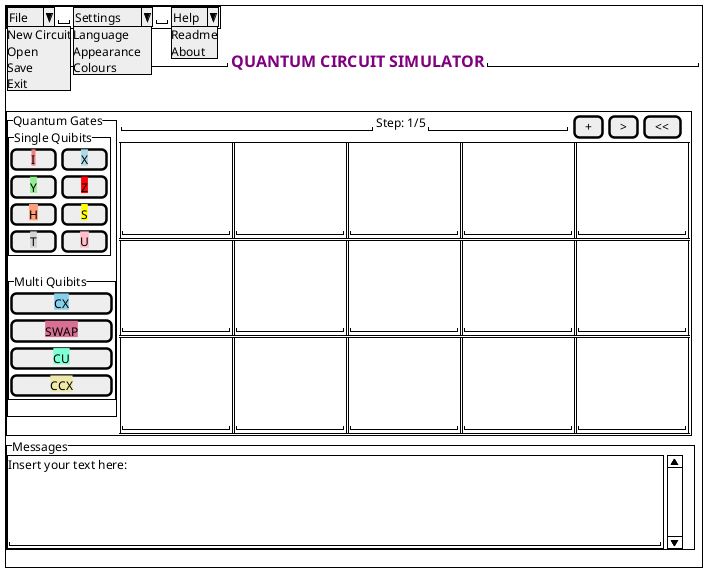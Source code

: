 
@startsalt
{+
{+
    ^File^^New Circuit^^Open^^Save^^Exit^|" "|
    ^Settings^^Language^^Appearance^^Colours^|" "|
    ^Help^^Readme^^About^
}
{
.
"                           "|==<color:purple>QUANTUM CIRCUIT SIMULATOR|"                          "
.
.
}
{+
    {^"Quantum Gates"
        {^"Single Quibits"
            [  <back:LightCoral>I  ]|[  <back:lightblue>X  ]
            [  <back:lightgreen>Y  ]|[  <back:red>Z  ]
            [  <back:LightSalmon>H  ]|[  <back:yellow>S  ]
            [  <back:lightgray>T  ]|[  <back:pink>U  ]
        }
        {^"Multi Quibits"
            [     <back:SkyBlue>CX     ]
            [    <back:PaleVioletRed>SWAP    ]
            [     <back:Aquamarine>CU     ]
            [    <back:PaleGoldenRod>CCX     ]
        }
    }|
    {
    {
    |"                               "|Step: 1/5|"                 "|[ + ]|[ > ]|[ << ]|
    }
      {-
        {!
          .
          .
          .
          .
          "             "
        }|
        {!
          .
          .
          .
          .
          "             "
        }|
        {!
          .
          .
          .
          .
          "             "
        }|
        {!
          .
          .
          .
          .
          "             "
        }|
        {!
          .
          .
          .
          .
          "             "
        }
      }
      {-
        {!
          .
          .
          .
          .
          "             "
        }|
        {!
          .
          .
          .
          .
          "             "
        }|
        {!
          .
          .
          .
          .
          "             "
        }|
        {!
          .
          .
          .
          .
          "             "
        }|
        {!
          .
          .
          .
          .
          "             "
        }
      }
      {-
        {!
          .
          .
          .
          .
          "             "
        }|
        {!
          .
          .
          .
          .
          "             "
        }|
        {!
          .
          .
          .
          .
          "             "
        }|
        {!
          .
          .
          .
          .
          "             "
        }|
        {!
          .
          .
          .
          .
          "             "
        }
      }
    }    
}
{^"Messages"
    {SI
    Insert your text here:
    .
    .
    .
    "                                                                                 "
    }
}
}
@endsalt

